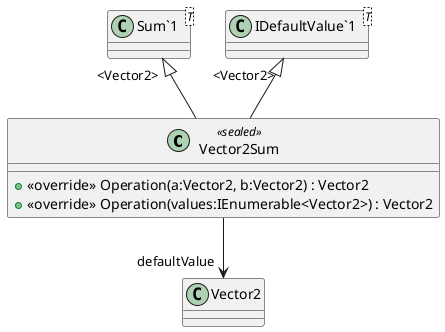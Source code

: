 @startuml
class Vector2Sum <<sealed>> {
    + <<override>> Operation(a:Vector2, b:Vector2) : Vector2
    + <<override>> Operation(values:IEnumerable<Vector2>) : Vector2
}
class "Sum`1"<T> {
}
class "IDefaultValue`1"<T> {
}
"Sum`1" "<Vector2>" <|-- Vector2Sum
"IDefaultValue`1" "<Vector2>" <|-- Vector2Sum
Vector2Sum --> "defaultValue" Vector2
@enduml
